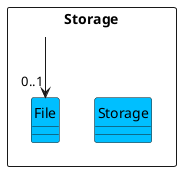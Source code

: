 @startuml
'https://plantuml.com/class-diagram
'!include style.puml

hide circle
skinparam classAttributeIconSize 0

Package "Storage"<<RECTANGLE>> {
    class "Storage" #DeepSkyBlue
    class "File" #DeepSkyBlue
}

Storage -->"0..1" "File"

@enduml
